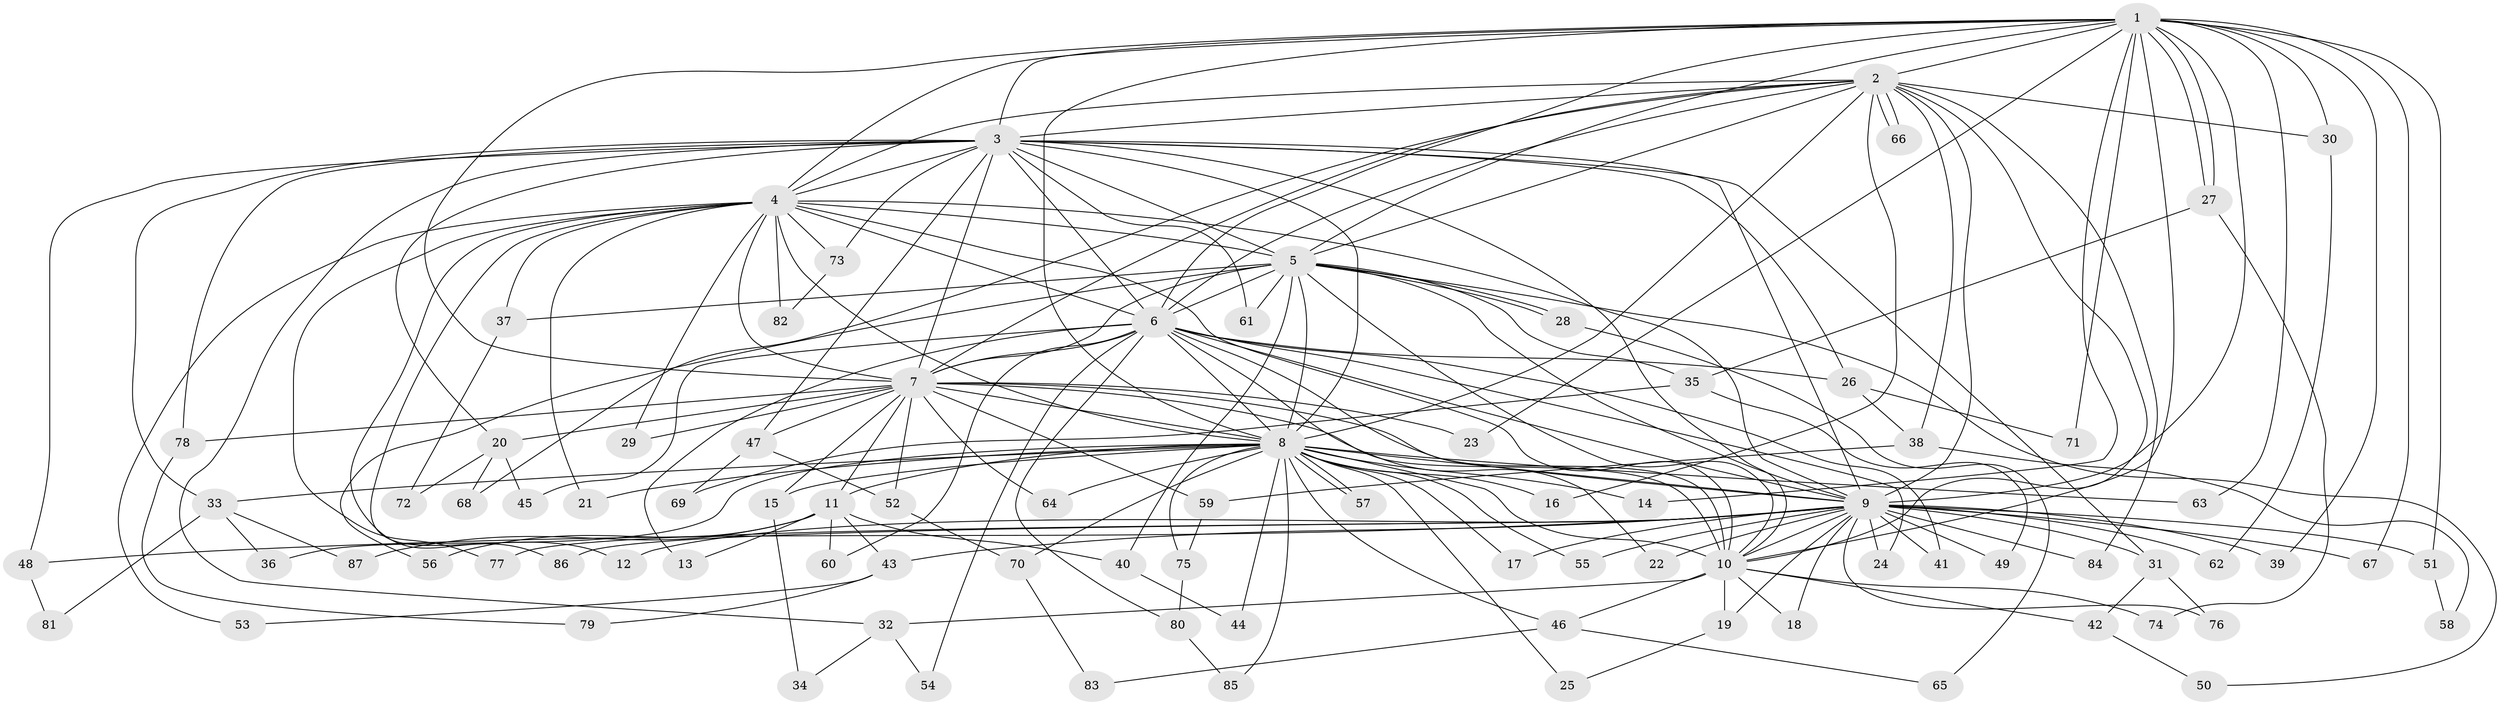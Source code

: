 // coarse degree distribution, {17: 0.058823529411764705, 15: 0.029411764705882353, 19: 0.014705882352941176, 16: 0.014705882352941176, 27: 0.014705882352941176, 25: 0.014705882352941176, 8: 0.014705882352941176, 2: 0.5294117647058824, 3: 0.16176470588235295, 5: 0.058823529411764705, 4: 0.08823529411764706}
// Generated by graph-tools (version 1.1) at 2025/41/03/06/25 10:41:42]
// undirected, 87 vertices, 199 edges
graph export_dot {
graph [start="1"]
  node [color=gray90,style=filled];
  1;
  2;
  3;
  4;
  5;
  6;
  7;
  8;
  9;
  10;
  11;
  12;
  13;
  14;
  15;
  16;
  17;
  18;
  19;
  20;
  21;
  22;
  23;
  24;
  25;
  26;
  27;
  28;
  29;
  30;
  31;
  32;
  33;
  34;
  35;
  36;
  37;
  38;
  39;
  40;
  41;
  42;
  43;
  44;
  45;
  46;
  47;
  48;
  49;
  50;
  51;
  52;
  53;
  54;
  55;
  56;
  57;
  58;
  59;
  60;
  61;
  62;
  63;
  64;
  65;
  66;
  67;
  68;
  69;
  70;
  71;
  72;
  73;
  74;
  75;
  76;
  77;
  78;
  79;
  80;
  81;
  82;
  83;
  84;
  85;
  86;
  87;
  1 -- 2;
  1 -- 3;
  1 -- 4;
  1 -- 5;
  1 -- 6;
  1 -- 7;
  1 -- 8;
  1 -- 9;
  1 -- 10;
  1 -- 14;
  1 -- 23;
  1 -- 27;
  1 -- 27;
  1 -- 30;
  1 -- 39;
  1 -- 51;
  1 -- 63;
  1 -- 67;
  1 -- 71;
  2 -- 3;
  2 -- 4;
  2 -- 5;
  2 -- 6;
  2 -- 7;
  2 -- 8;
  2 -- 9;
  2 -- 10;
  2 -- 16;
  2 -- 30;
  2 -- 38;
  2 -- 66;
  2 -- 66;
  2 -- 68;
  2 -- 84;
  3 -- 4;
  3 -- 5;
  3 -- 6;
  3 -- 7;
  3 -- 8;
  3 -- 9;
  3 -- 10;
  3 -- 20;
  3 -- 26;
  3 -- 31;
  3 -- 32;
  3 -- 33;
  3 -- 47;
  3 -- 48;
  3 -- 61;
  3 -- 73;
  3 -- 78;
  4 -- 5;
  4 -- 6;
  4 -- 7;
  4 -- 8;
  4 -- 9;
  4 -- 10;
  4 -- 12;
  4 -- 21;
  4 -- 29;
  4 -- 37;
  4 -- 53;
  4 -- 73;
  4 -- 77;
  4 -- 82;
  4 -- 86;
  5 -- 6;
  5 -- 7;
  5 -- 8;
  5 -- 9;
  5 -- 10;
  5 -- 28;
  5 -- 28;
  5 -- 35;
  5 -- 37;
  5 -- 40;
  5 -- 50;
  5 -- 56;
  5 -- 61;
  6 -- 7;
  6 -- 8;
  6 -- 9;
  6 -- 10;
  6 -- 13;
  6 -- 22;
  6 -- 24;
  6 -- 26;
  6 -- 41;
  6 -- 45;
  6 -- 54;
  6 -- 60;
  6 -- 80;
  7 -- 8;
  7 -- 9;
  7 -- 10;
  7 -- 11;
  7 -- 15;
  7 -- 20;
  7 -- 23;
  7 -- 29;
  7 -- 47;
  7 -- 52;
  7 -- 59;
  7 -- 64;
  7 -- 78;
  8 -- 9;
  8 -- 10;
  8 -- 11;
  8 -- 14;
  8 -- 15;
  8 -- 16;
  8 -- 17;
  8 -- 21;
  8 -- 25;
  8 -- 33;
  8 -- 36;
  8 -- 44;
  8 -- 46;
  8 -- 55;
  8 -- 57;
  8 -- 57;
  8 -- 63;
  8 -- 64;
  8 -- 70;
  8 -- 75;
  8 -- 85;
  9 -- 10;
  9 -- 12;
  9 -- 17;
  9 -- 18;
  9 -- 19;
  9 -- 22;
  9 -- 24;
  9 -- 31;
  9 -- 39;
  9 -- 41;
  9 -- 43;
  9 -- 48;
  9 -- 49;
  9 -- 51;
  9 -- 55;
  9 -- 62;
  9 -- 67;
  9 -- 76;
  9 -- 77;
  9 -- 84;
  9 -- 86;
  10 -- 18;
  10 -- 19;
  10 -- 32;
  10 -- 42;
  10 -- 46;
  10 -- 74;
  11 -- 13;
  11 -- 40;
  11 -- 43;
  11 -- 56;
  11 -- 60;
  11 -- 87;
  15 -- 34;
  19 -- 25;
  20 -- 45;
  20 -- 68;
  20 -- 72;
  26 -- 38;
  26 -- 71;
  27 -- 35;
  27 -- 74;
  28 -- 65;
  30 -- 62;
  31 -- 42;
  31 -- 76;
  32 -- 34;
  32 -- 54;
  33 -- 36;
  33 -- 81;
  33 -- 87;
  35 -- 49;
  35 -- 69;
  37 -- 72;
  38 -- 58;
  38 -- 59;
  40 -- 44;
  42 -- 50;
  43 -- 53;
  43 -- 79;
  46 -- 65;
  46 -- 83;
  47 -- 52;
  47 -- 69;
  48 -- 81;
  51 -- 58;
  52 -- 70;
  59 -- 75;
  70 -- 83;
  73 -- 82;
  75 -- 80;
  78 -- 79;
  80 -- 85;
}
